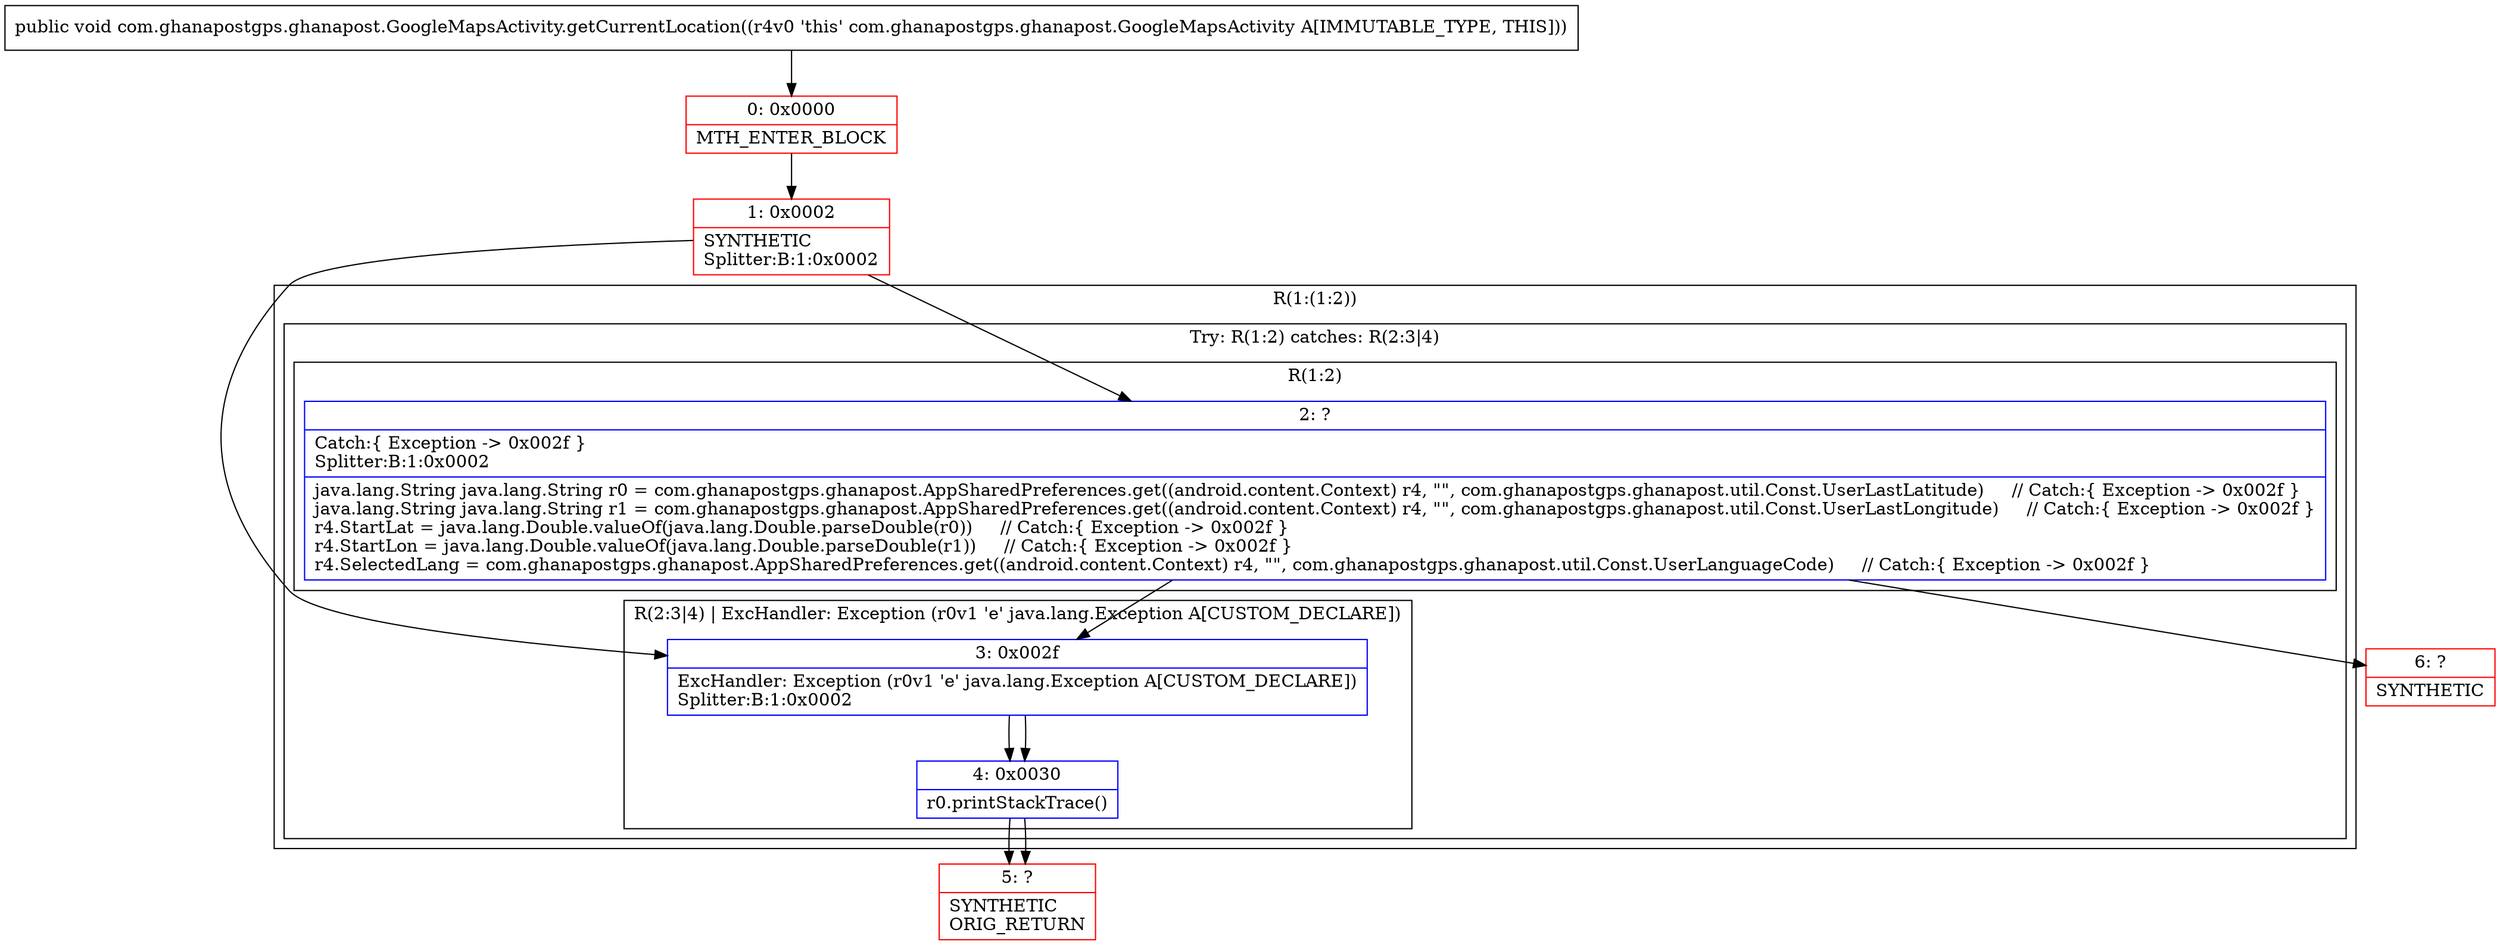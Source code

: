 digraph "CFG forcom.ghanapostgps.ghanapost.GoogleMapsActivity.getCurrentLocation()V" {
subgraph cluster_Region_1572569022 {
label = "R(1:(1:2))";
node [shape=record,color=blue];
subgraph cluster_TryCatchRegion_1548090059 {
label = "Try: R(1:2) catches: R(2:3|4)";
node [shape=record,color=blue];
subgraph cluster_Region_61404796 {
label = "R(1:2)";
node [shape=record,color=blue];
Node_2 [shape=record,label="{2\:\ ?|Catch:\{ Exception \-\> 0x002f \}\lSplitter:B:1:0x0002\l|java.lang.String java.lang.String r0 = com.ghanapostgps.ghanapost.AppSharedPreferences.get((android.content.Context) r4, \"\", com.ghanapostgps.ghanapost.util.Const.UserLastLatitude)     \/\/ Catch:\{ Exception \-\> 0x002f \}\ljava.lang.String java.lang.String r1 = com.ghanapostgps.ghanapost.AppSharedPreferences.get((android.content.Context) r4, \"\", com.ghanapostgps.ghanapost.util.Const.UserLastLongitude)     \/\/ Catch:\{ Exception \-\> 0x002f \}\lr4.StartLat = java.lang.Double.valueOf(java.lang.Double.parseDouble(r0))     \/\/ Catch:\{ Exception \-\> 0x002f \}\lr4.StartLon = java.lang.Double.valueOf(java.lang.Double.parseDouble(r1))     \/\/ Catch:\{ Exception \-\> 0x002f \}\lr4.SelectedLang = com.ghanapostgps.ghanapost.AppSharedPreferences.get((android.content.Context) r4, \"\", com.ghanapostgps.ghanapost.util.Const.UserLanguageCode)     \/\/ Catch:\{ Exception \-\> 0x002f \}\l}"];
}
subgraph cluster_Region_2086635555 {
label = "R(2:3|4) | ExcHandler: Exception (r0v1 'e' java.lang.Exception A[CUSTOM_DECLARE])\l";
node [shape=record,color=blue];
Node_3 [shape=record,label="{3\:\ 0x002f|ExcHandler: Exception (r0v1 'e' java.lang.Exception A[CUSTOM_DECLARE])\lSplitter:B:1:0x0002\l}"];
Node_4 [shape=record,label="{4\:\ 0x0030|r0.printStackTrace()\l}"];
}
}
}
subgraph cluster_Region_2086635555 {
label = "R(2:3|4) | ExcHandler: Exception (r0v1 'e' java.lang.Exception A[CUSTOM_DECLARE])\l";
node [shape=record,color=blue];
Node_3 [shape=record,label="{3\:\ 0x002f|ExcHandler: Exception (r0v1 'e' java.lang.Exception A[CUSTOM_DECLARE])\lSplitter:B:1:0x0002\l}"];
Node_4 [shape=record,label="{4\:\ 0x0030|r0.printStackTrace()\l}"];
}
Node_0 [shape=record,color=red,label="{0\:\ 0x0000|MTH_ENTER_BLOCK\l}"];
Node_1 [shape=record,color=red,label="{1\:\ 0x0002|SYNTHETIC\lSplitter:B:1:0x0002\l}"];
Node_5 [shape=record,color=red,label="{5\:\ ?|SYNTHETIC\lORIG_RETURN\l}"];
Node_6 [shape=record,color=red,label="{6\:\ ?|SYNTHETIC\l}"];
MethodNode[shape=record,label="{public void com.ghanapostgps.ghanapost.GoogleMapsActivity.getCurrentLocation((r4v0 'this' com.ghanapostgps.ghanapost.GoogleMapsActivity A[IMMUTABLE_TYPE, THIS])) }"];
MethodNode -> Node_0;
Node_2 -> Node_3;
Node_2 -> Node_6;
Node_3 -> Node_4;
Node_4 -> Node_5;
Node_3 -> Node_4;
Node_4 -> Node_5;
Node_0 -> Node_1;
Node_1 -> Node_2;
Node_1 -> Node_3;
}

